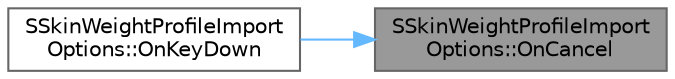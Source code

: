 digraph "SSkinWeightProfileImportOptions::OnCancel"
{
 // INTERACTIVE_SVG=YES
 // LATEX_PDF_SIZE
  bgcolor="transparent";
  edge [fontname=Helvetica,fontsize=10,labelfontname=Helvetica,labelfontsize=10];
  node [fontname=Helvetica,fontsize=10,shape=box,height=0.2,width=0.4];
  rankdir="RL";
  Node1 [id="Node000001",label="SSkinWeightProfileImport\lOptions::OnCancel",height=0.2,width=0.4,color="gray40", fillcolor="grey60", style="filled", fontcolor="black",tooltip=" "];
  Node1 -> Node2 [id="edge1_Node000001_Node000002",dir="back",color="steelblue1",style="solid",tooltip=" "];
  Node2 [id="Node000002",label="SSkinWeightProfileImport\lOptions::OnKeyDown",height=0.2,width=0.4,color="grey40", fillcolor="white", style="filled",URL="$da/dd8/classSSkinWeightProfileImportOptions.html#ac62fea0a51b389326ae45509a8a6efd2",tooltip="Called after a key is pressed when this widget has focus (this event bubbles if not handled)"];
}
